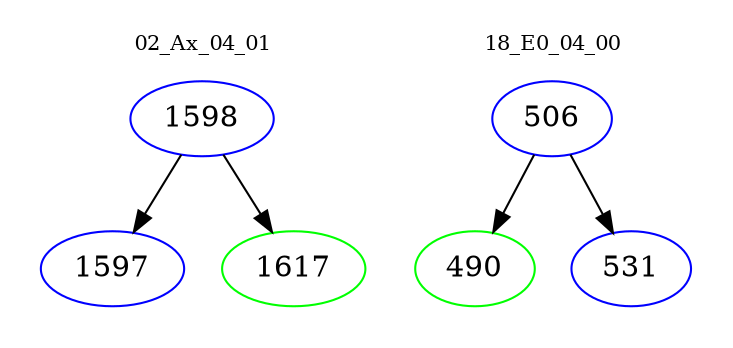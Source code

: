 digraph{
subgraph cluster_0 {
color = white
label = "02_Ax_04_01";
fontsize=10;
T0_1598 [label="1598", color="blue"]
T0_1598 -> T0_1597 [color="black"]
T0_1597 [label="1597", color="blue"]
T0_1598 -> T0_1617 [color="black"]
T0_1617 [label="1617", color="green"]
}
subgraph cluster_1 {
color = white
label = "18_E0_04_00";
fontsize=10;
T1_506 [label="506", color="blue"]
T1_506 -> T1_490 [color="black"]
T1_490 [label="490", color="green"]
T1_506 -> T1_531 [color="black"]
T1_531 [label="531", color="blue"]
}
}
